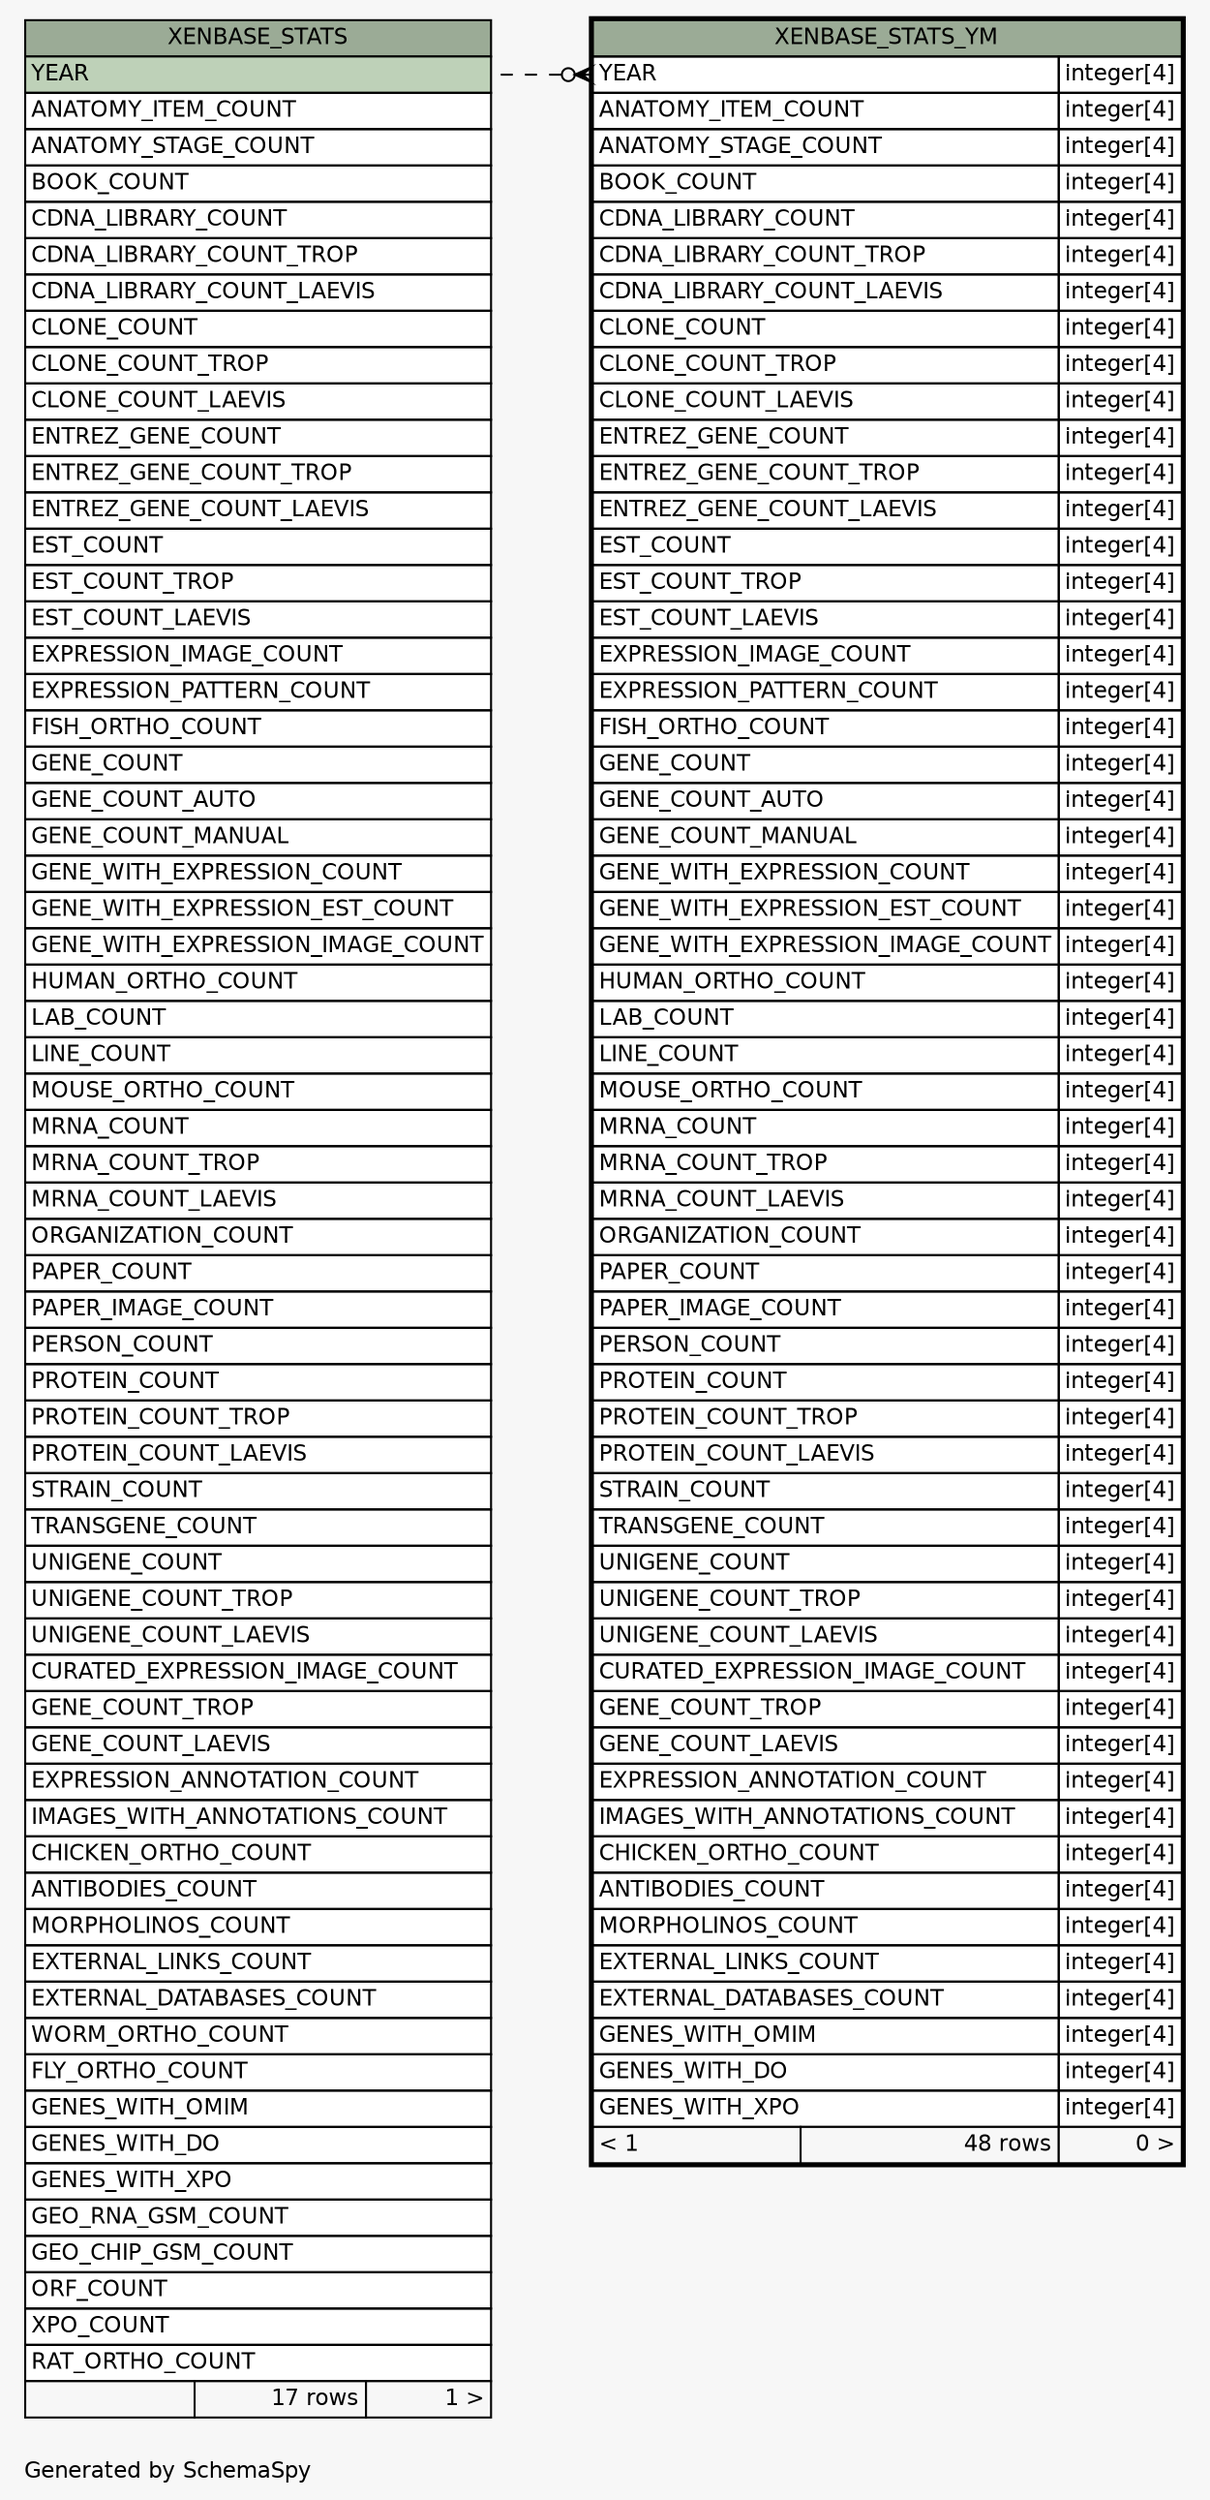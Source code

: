 // dot 2.38.0 on Windows 10 10.0
// SchemaSpy rev Unknown
digraph "impliedTwoDegreesRelationshipsDiagram" {
  graph [
    rankdir="RL"
    bgcolor="#f7f7f7"
    label="\nGenerated by SchemaSpy"
    labeljust="l"
    nodesep="0.18"
    ranksep="0.46"
    fontname="Helvetica"
    fontsize="11"
  ];
  node [
    fontname="Helvetica"
    fontsize="11"
    shape="plaintext"
  ];
  edge [
    arrowsize="0.8"
  ];
  "XENBASE_STATS_YM":"YEAR":w -> "XENBASE_STATS":"YEAR":e [arrowhead=none dir=back arrowtail=crowodot style=dashed];
  "XENBASE_STATS" [
    label=<
    <TABLE BORDER="0" CELLBORDER="1" CELLSPACING="0" BGCOLOR="#ffffff">
      <TR><TD COLSPAN="3" BGCOLOR="#9bab96" ALIGN="CENTER">XENBASE_STATS</TD></TR>
      <TR><TD PORT="YEAR" COLSPAN="3" BGCOLOR="#bed1b8" ALIGN="LEFT">YEAR</TD></TR>
      <TR><TD PORT="ANATOMY_ITEM_COUNT" COLSPAN="3" ALIGN="LEFT">ANATOMY_ITEM_COUNT</TD></TR>
      <TR><TD PORT="ANATOMY_STAGE_COUNT" COLSPAN="3" ALIGN="LEFT">ANATOMY_STAGE_COUNT</TD></TR>
      <TR><TD PORT="BOOK_COUNT" COLSPAN="3" ALIGN="LEFT">BOOK_COUNT</TD></TR>
      <TR><TD PORT="CDNA_LIBRARY_COUNT" COLSPAN="3" ALIGN="LEFT">CDNA_LIBRARY_COUNT</TD></TR>
      <TR><TD PORT="CDNA_LIBRARY_COUNT_TROP" COLSPAN="3" ALIGN="LEFT">CDNA_LIBRARY_COUNT_TROP</TD></TR>
      <TR><TD PORT="CDNA_LIBRARY_COUNT_LAEVIS" COLSPAN="3" ALIGN="LEFT">CDNA_LIBRARY_COUNT_LAEVIS</TD></TR>
      <TR><TD PORT="CLONE_COUNT" COLSPAN="3" ALIGN="LEFT">CLONE_COUNT</TD></TR>
      <TR><TD PORT="CLONE_COUNT_TROP" COLSPAN="3" ALIGN="LEFT">CLONE_COUNT_TROP</TD></TR>
      <TR><TD PORT="CLONE_COUNT_LAEVIS" COLSPAN="3" ALIGN="LEFT">CLONE_COUNT_LAEVIS</TD></TR>
      <TR><TD PORT="ENTREZ_GENE_COUNT" COLSPAN="3" ALIGN="LEFT">ENTREZ_GENE_COUNT</TD></TR>
      <TR><TD PORT="ENTREZ_GENE_COUNT_TROP" COLSPAN="3" ALIGN="LEFT">ENTREZ_GENE_COUNT_TROP</TD></TR>
      <TR><TD PORT="ENTREZ_GENE_COUNT_LAEVIS" COLSPAN="3" ALIGN="LEFT">ENTREZ_GENE_COUNT_LAEVIS</TD></TR>
      <TR><TD PORT="EST_COUNT" COLSPAN="3" ALIGN="LEFT">EST_COUNT</TD></TR>
      <TR><TD PORT="EST_COUNT_TROP" COLSPAN="3" ALIGN="LEFT">EST_COUNT_TROP</TD></TR>
      <TR><TD PORT="EST_COUNT_LAEVIS" COLSPAN="3" ALIGN="LEFT">EST_COUNT_LAEVIS</TD></TR>
      <TR><TD PORT="EXPRESSION_IMAGE_COUNT" COLSPAN="3" ALIGN="LEFT">EXPRESSION_IMAGE_COUNT</TD></TR>
      <TR><TD PORT="EXPRESSION_PATTERN_COUNT" COLSPAN="3" ALIGN="LEFT">EXPRESSION_PATTERN_COUNT</TD></TR>
      <TR><TD PORT="FISH_ORTHO_COUNT" COLSPAN="3" ALIGN="LEFT">FISH_ORTHO_COUNT</TD></TR>
      <TR><TD PORT="GENE_COUNT" COLSPAN="3" ALIGN="LEFT">GENE_COUNT</TD></TR>
      <TR><TD PORT="GENE_COUNT_AUTO" COLSPAN="3" ALIGN="LEFT">GENE_COUNT_AUTO</TD></TR>
      <TR><TD PORT="GENE_COUNT_MANUAL" COLSPAN="3" ALIGN="LEFT">GENE_COUNT_MANUAL</TD></TR>
      <TR><TD PORT="GENE_WITH_EXPRESSION_COUNT" COLSPAN="3" ALIGN="LEFT">GENE_WITH_EXPRESSION_COUNT</TD></TR>
      <TR><TD PORT="GENE_WITH_EXPRESSION_EST_COUNT" COLSPAN="3" ALIGN="LEFT">GENE_WITH_EXPRESSION_EST_COUNT</TD></TR>
      <TR><TD PORT="GENE_WITH_EXPRESSION_IMAGE_COUNT" COLSPAN="3" ALIGN="LEFT">GENE_WITH_EXPRESSION_IMAGE_COUNT</TD></TR>
      <TR><TD PORT="HUMAN_ORTHO_COUNT" COLSPAN="3" ALIGN="LEFT">HUMAN_ORTHO_COUNT</TD></TR>
      <TR><TD PORT="LAB_COUNT" COLSPAN="3" ALIGN="LEFT">LAB_COUNT</TD></TR>
      <TR><TD PORT="LINE_COUNT" COLSPAN="3" ALIGN="LEFT">LINE_COUNT</TD></TR>
      <TR><TD PORT="MOUSE_ORTHO_COUNT" COLSPAN="3" ALIGN="LEFT">MOUSE_ORTHO_COUNT</TD></TR>
      <TR><TD PORT="MRNA_COUNT" COLSPAN="3" ALIGN="LEFT">MRNA_COUNT</TD></TR>
      <TR><TD PORT="MRNA_COUNT_TROP" COLSPAN="3" ALIGN="LEFT">MRNA_COUNT_TROP</TD></TR>
      <TR><TD PORT="MRNA_COUNT_LAEVIS" COLSPAN="3" ALIGN="LEFT">MRNA_COUNT_LAEVIS</TD></TR>
      <TR><TD PORT="ORGANIZATION_COUNT" COLSPAN="3" ALIGN="LEFT">ORGANIZATION_COUNT</TD></TR>
      <TR><TD PORT="PAPER_COUNT" COLSPAN="3" ALIGN="LEFT">PAPER_COUNT</TD></TR>
      <TR><TD PORT="PAPER_IMAGE_COUNT" COLSPAN="3" ALIGN="LEFT">PAPER_IMAGE_COUNT</TD></TR>
      <TR><TD PORT="PERSON_COUNT" COLSPAN="3" ALIGN="LEFT">PERSON_COUNT</TD></TR>
      <TR><TD PORT="PROTEIN_COUNT" COLSPAN="3" ALIGN="LEFT">PROTEIN_COUNT</TD></TR>
      <TR><TD PORT="PROTEIN_COUNT_TROP" COLSPAN="3" ALIGN="LEFT">PROTEIN_COUNT_TROP</TD></TR>
      <TR><TD PORT="PROTEIN_COUNT_LAEVIS" COLSPAN="3" ALIGN="LEFT">PROTEIN_COUNT_LAEVIS</TD></TR>
      <TR><TD PORT="STRAIN_COUNT" COLSPAN="3" ALIGN="LEFT">STRAIN_COUNT</TD></TR>
      <TR><TD PORT="TRANSGENE_COUNT" COLSPAN="3" ALIGN="LEFT">TRANSGENE_COUNT</TD></TR>
      <TR><TD PORT="UNIGENE_COUNT" COLSPAN="3" ALIGN="LEFT">UNIGENE_COUNT</TD></TR>
      <TR><TD PORT="UNIGENE_COUNT_TROP" COLSPAN="3" ALIGN="LEFT">UNIGENE_COUNT_TROP</TD></TR>
      <TR><TD PORT="UNIGENE_COUNT_LAEVIS" COLSPAN="3" ALIGN="LEFT">UNIGENE_COUNT_LAEVIS</TD></TR>
      <TR><TD PORT="CURATED_EXPRESSION_IMAGE_COUNT" COLSPAN="3" ALIGN="LEFT">CURATED_EXPRESSION_IMAGE_COUNT</TD></TR>
      <TR><TD PORT="GENE_COUNT_TROP" COLSPAN="3" ALIGN="LEFT">GENE_COUNT_TROP</TD></TR>
      <TR><TD PORT="GENE_COUNT_LAEVIS" COLSPAN="3" ALIGN="LEFT">GENE_COUNT_LAEVIS</TD></TR>
      <TR><TD PORT="EXPRESSION_ANNOTATION_COUNT" COLSPAN="3" ALIGN="LEFT">EXPRESSION_ANNOTATION_COUNT</TD></TR>
      <TR><TD PORT="IMAGES_WITH_ANNOTATIONS_COUNT" COLSPAN="3" ALIGN="LEFT">IMAGES_WITH_ANNOTATIONS_COUNT</TD></TR>
      <TR><TD PORT="CHICKEN_ORTHO_COUNT" COLSPAN="3" ALIGN="LEFT">CHICKEN_ORTHO_COUNT</TD></TR>
      <TR><TD PORT="ANTIBODIES_COUNT" COLSPAN="3" ALIGN="LEFT">ANTIBODIES_COUNT</TD></TR>
      <TR><TD PORT="MORPHOLINOS_COUNT" COLSPAN="3" ALIGN="LEFT">MORPHOLINOS_COUNT</TD></TR>
      <TR><TD PORT="EXTERNAL_LINKS_COUNT" COLSPAN="3" ALIGN="LEFT">EXTERNAL_LINKS_COUNT</TD></TR>
      <TR><TD PORT="EXTERNAL_DATABASES_COUNT" COLSPAN="3" ALIGN="LEFT">EXTERNAL_DATABASES_COUNT</TD></TR>
      <TR><TD PORT="WORM_ORTHO_COUNT" COLSPAN="3" ALIGN="LEFT">WORM_ORTHO_COUNT</TD></TR>
      <TR><TD PORT="FLY_ORTHO_COUNT" COLSPAN="3" ALIGN="LEFT">FLY_ORTHO_COUNT</TD></TR>
      <TR><TD PORT="GENES_WITH_OMIM" COLSPAN="3" ALIGN="LEFT">GENES_WITH_OMIM</TD></TR>
      <TR><TD PORT="GENES_WITH_DO" COLSPAN="3" ALIGN="LEFT">GENES_WITH_DO</TD></TR>
      <TR><TD PORT="GENES_WITH_XPO" COLSPAN="3" ALIGN="LEFT">GENES_WITH_XPO</TD></TR>
      <TR><TD PORT="GEO_RNA_GSM_COUNT" COLSPAN="3" ALIGN="LEFT">GEO_RNA_GSM_COUNT</TD></TR>
      <TR><TD PORT="GEO_CHIP_GSM_COUNT" COLSPAN="3" ALIGN="LEFT">GEO_CHIP_GSM_COUNT</TD></TR>
      <TR><TD PORT="ORF_COUNT" COLSPAN="3" ALIGN="LEFT">ORF_COUNT</TD></TR>
      <TR><TD PORT="XPO_COUNT" COLSPAN="3" ALIGN="LEFT">XPO_COUNT</TD></TR>
      <TR><TD PORT="RAT_ORTHO_COUNT" COLSPAN="3" ALIGN="LEFT">RAT_ORTHO_COUNT</TD></TR>
      <TR><TD ALIGN="LEFT" BGCOLOR="#f7f7f7">  </TD><TD ALIGN="RIGHT" BGCOLOR="#f7f7f7">17 rows</TD><TD ALIGN="RIGHT" BGCOLOR="#f7f7f7">1 &gt;</TD></TR>
    </TABLE>>
    URL="XENBASE_STATS.html"
    tooltip="XENBASE_STATS"
  ];
  "XENBASE_STATS_YM" [
    label=<
    <TABLE BORDER="2" CELLBORDER="1" CELLSPACING="0" BGCOLOR="#ffffff">
      <TR><TD COLSPAN="3" BGCOLOR="#9bab96" ALIGN="CENTER">XENBASE_STATS_YM</TD></TR>
      <TR><TD PORT="YEAR" COLSPAN="2" ALIGN="LEFT">YEAR</TD><TD PORT="YEAR.type" ALIGN="LEFT">integer[4]</TD></TR>
      <TR><TD PORT="ANATOMY_ITEM_COUNT" COLSPAN="2" ALIGN="LEFT">ANATOMY_ITEM_COUNT</TD><TD PORT="ANATOMY_ITEM_COUNT.type" ALIGN="LEFT">integer[4]</TD></TR>
      <TR><TD PORT="ANATOMY_STAGE_COUNT" COLSPAN="2" ALIGN="LEFT">ANATOMY_STAGE_COUNT</TD><TD PORT="ANATOMY_STAGE_COUNT.type" ALIGN="LEFT">integer[4]</TD></TR>
      <TR><TD PORT="BOOK_COUNT" COLSPAN="2" ALIGN="LEFT">BOOK_COUNT</TD><TD PORT="BOOK_COUNT.type" ALIGN="LEFT">integer[4]</TD></TR>
      <TR><TD PORT="CDNA_LIBRARY_COUNT" COLSPAN="2" ALIGN="LEFT">CDNA_LIBRARY_COUNT</TD><TD PORT="CDNA_LIBRARY_COUNT.type" ALIGN="LEFT">integer[4]</TD></TR>
      <TR><TD PORT="CDNA_LIBRARY_COUNT_TROP" COLSPAN="2" ALIGN="LEFT">CDNA_LIBRARY_COUNT_TROP</TD><TD PORT="CDNA_LIBRARY_COUNT_TROP.type" ALIGN="LEFT">integer[4]</TD></TR>
      <TR><TD PORT="CDNA_LIBRARY_COUNT_LAEVIS" COLSPAN="2" ALIGN="LEFT">CDNA_LIBRARY_COUNT_LAEVIS</TD><TD PORT="CDNA_LIBRARY_COUNT_LAEVIS.type" ALIGN="LEFT">integer[4]</TD></TR>
      <TR><TD PORT="CLONE_COUNT" COLSPAN="2" ALIGN="LEFT">CLONE_COUNT</TD><TD PORT="CLONE_COUNT.type" ALIGN="LEFT">integer[4]</TD></TR>
      <TR><TD PORT="CLONE_COUNT_TROP" COLSPAN="2" ALIGN="LEFT">CLONE_COUNT_TROP</TD><TD PORT="CLONE_COUNT_TROP.type" ALIGN="LEFT">integer[4]</TD></TR>
      <TR><TD PORT="CLONE_COUNT_LAEVIS" COLSPAN="2" ALIGN="LEFT">CLONE_COUNT_LAEVIS</TD><TD PORT="CLONE_COUNT_LAEVIS.type" ALIGN="LEFT">integer[4]</TD></TR>
      <TR><TD PORT="ENTREZ_GENE_COUNT" COLSPAN="2" ALIGN="LEFT">ENTREZ_GENE_COUNT</TD><TD PORT="ENTREZ_GENE_COUNT.type" ALIGN="LEFT">integer[4]</TD></TR>
      <TR><TD PORT="ENTREZ_GENE_COUNT_TROP" COLSPAN="2" ALIGN="LEFT">ENTREZ_GENE_COUNT_TROP</TD><TD PORT="ENTREZ_GENE_COUNT_TROP.type" ALIGN="LEFT">integer[4]</TD></TR>
      <TR><TD PORT="ENTREZ_GENE_COUNT_LAEVIS" COLSPAN="2" ALIGN="LEFT">ENTREZ_GENE_COUNT_LAEVIS</TD><TD PORT="ENTREZ_GENE_COUNT_LAEVIS.type" ALIGN="LEFT">integer[4]</TD></TR>
      <TR><TD PORT="EST_COUNT" COLSPAN="2" ALIGN="LEFT">EST_COUNT</TD><TD PORT="EST_COUNT.type" ALIGN="LEFT">integer[4]</TD></TR>
      <TR><TD PORT="EST_COUNT_TROP" COLSPAN="2" ALIGN="LEFT">EST_COUNT_TROP</TD><TD PORT="EST_COUNT_TROP.type" ALIGN="LEFT">integer[4]</TD></TR>
      <TR><TD PORT="EST_COUNT_LAEVIS" COLSPAN="2" ALIGN="LEFT">EST_COUNT_LAEVIS</TD><TD PORT="EST_COUNT_LAEVIS.type" ALIGN="LEFT">integer[4]</TD></TR>
      <TR><TD PORT="EXPRESSION_IMAGE_COUNT" COLSPAN="2" ALIGN="LEFT">EXPRESSION_IMAGE_COUNT</TD><TD PORT="EXPRESSION_IMAGE_COUNT.type" ALIGN="LEFT">integer[4]</TD></TR>
      <TR><TD PORT="EXPRESSION_PATTERN_COUNT" COLSPAN="2" ALIGN="LEFT">EXPRESSION_PATTERN_COUNT</TD><TD PORT="EXPRESSION_PATTERN_COUNT.type" ALIGN="LEFT">integer[4]</TD></TR>
      <TR><TD PORT="FISH_ORTHO_COUNT" COLSPAN="2" ALIGN="LEFT">FISH_ORTHO_COUNT</TD><TD PORT="FISH_ORTHO_COUNT.type" ALIGN="LEFT">integer[4]</TD></TR>
      <TR><TD PORT="GENE_COUNT" COLSPAN="2" ALIGN="LEFT">GENE_COUNT</TD><TD PORT="GENE_COUNT.type" ALIGN="LEFT">integer[4]</TD></TR>
      <TR><TD PORT="GENE_COUNT_AUTO" COLSPAN="2" ALIGN="LEFT">GENE_COUNT_AUTO</TD><TD PORT="GENE_COUNT_AUTO.type" ALIGN="LEFT">integer[4]</TD></TR>
      <TR><TD PORT="GENE_COUNT_MANUAL" COLSPAN="2" ALIGN="LEFT">GENE_COUNT_MANUAL</TD><TD PORT="GENE_COUNT_MANUAL.type" ALIGN="LEFT">integer[4]</TD></TR>
      <TR><TD PORT="GENE_WITH_EXPRESSION_COUNT" COLSPAN="2" ALIGN="LEFT">GENE_WITH_EXPRESSION_COUNT</TD><TD PORT="GENE_WITH_EXPRESSION_COUNT.type" ALIGN="LEFT">integer[4]</TD></TR>
      <TR><TD PORT="GENE_WITH_EXPRESSION_EST_COUNT" COLSPAN="2" ALIGN="LEFT">GENE_WITH_EXPRESSION_EST_COUNT</TD><TD PORT="GENE_WITH_EXPRESSION_EST_COUNT.type" ALIGN="LEFT">integer[4]</TD></TR>
      <TR><TD PORT="GENE_WITH_EXPRESSION_IMAGE_COUNT" COLSPAN="2" ALIGN="LEFT">GENE_WITH_EXPRESSION_IMAGE_COUNT</TD><TD PORT="GENE_WITH_EXPRESSION_IMAGE_COUNT.type" ALIGN="LEFT">integer[4]</TD></TR>
      <TR><TD PORT="HUMAN_ORTHO_COUNT" COLSPAN="2" ALIGN="LEFT">HUMAN_ORTHO_COUNT</TD><TD PORT="HUMAN_ORTHO_COUNT.type" ALIGN="LEFT">integer[4]</TD></TR>
      <TR><TD PORT="LAB_COUNT" COLSPAN="2" ALIGN="LEFT">LAB_COUNT</TD><TD PORT="LAB_COUNT.type" ALIGN="LEFT">integer[4]</TD></TR>
      <TR><TD PORT="LINE_COUNT" COLSPAN="2" ALIGN="LEFT">LINE_COUNT</TD><TD PORT="LINE_COUNT.type" ALIGN="LEFT">integer[4]</TD></TR>
      <TR><TD PORT="MOUSE_ORTHO_COUNT" COLSPAN="2" ALIGN="LEFT">MOUSE_ORTHO_COUNT</TD><TD PORT="MOUSE_ORTHO_COUNT.type" ALIGN="LEFT">integer[4]</TD></TR>
      <TR><TD PORT="MRNA_COUNT" COLSPAN="2" ALIGN="LEFT">MRNA_COUNT</TD><TD PORT="MRNA_COUNT.type" ALIGN="LEFT">integer[4]</TD></TR>
      <TR><TD PORT="MRNA_COUNT_TROP" COLSPAN="2" ALIGN="LEFT">MRNA_COUNT_TROP</TD><TD PORT="MRNA_COUNT_TROP.type" ALIGN="LEFT">integer[4]</TD></TR>
      <TR><TD PORT="MRNA_COUNT_LAEVIS" COLSPAN="2" ALIGN="LEFT">MRNA_COUNT_LAEVIS</TD><TD PORT="MRNA_COUNT_LAEVIS.type" ALIGN="LEFT">integer[4]</TD></TR>
      <TR><TD PORT="ORGANIZATION_COUNT" COLSPAN="2" ALIGN="LEFT">ORGANIZATION_COUNT</TD><TD PORT="ORGANIZATION_COUNT.type" ALIGN="LEFT">integer[4]</TD></TR>
      <TR><TD PORT="PAPER_COUNT" COLSPAN="2" ALIGN="LEFT">PAPER_COUNT</TD><TD PORT="PAPER_COUNT.type" ALIGN="LEFT">integer[4]</TD></TR>
      <TR><TD PORT="PAPER_IMAGE_COUNT" COLSPAN="2" ALIGN="LEFT">PAPER_IMAGE_COUNT</TD><TD PORT="PAPER_IMAGE_COUNT.type" ALIGN="LEFT">integer[4]</TD></TR>
      <TR><TD PORT="PERSON_COUNT" COLSPAN="2" ALIGN="LEFT">PERSON_COUNT</TD><TD PORT="PERSON_COUNT.type" ALIGN="LEFT">integer[4]</TD></TR>
      <TR><TD PORT="PROTEIN_COUNT" COLSPAN="2" ALIGN="LEFT">PROTEIN_COUNT</TD><TD PORT="PROTEIN_COUNT.type" ALIGN="LEFT">integer[4]</TD></TR>
      <TR><TD PORT="PROTEIN_COUNT_TROP" COLSPAN="2" ALIGN="LEFT">PROTEIN_COUNT_TROP</TD><TD PORT="PROTEIN_COUNT_TROP.type" ALIGN="LEFT">integer[4]</TD></TR>
      <TR><TD PORT="PROTEIN_COUNT_LAEVIS" COLSPAN="2" ALIGN="LEFT">PROTEIN_COUNT_LAEVIS</TD><TD PORT="PROTEIN_COUNT_LAEVIS.type" ALIGN="LEFT">integer[4]</TD></TR>
      <TR><TD PORT="STRAIN_COUNT" COLSPAN="2" ALIGN="LEFT">STRAIN_COUNT</TD><TD PORT="STRAIN_COUNT.type" ALIGN="LEFT">integer[4]</TD></TR>
      <TR><TD PORT="TRANSGENE_COUNT" COLSPAN="2" ALIGN="LEFT">TRANSGENE_COUNT</TD><TD PORT="TRANSGENE_COUNT.type" ALIGN="LEFT">integer[4]</TD></TR>
      <TR><TD PORT="UNIGENE_COUNT" COLSPAN="2" ALIGN="LEFT">UNIGENE_COUNT</TD><TD PORT="UNIGENE_COUNT.type" ALIGN="LEFT">integer[4]</TD></TR>
      <TR><TD PORT="UNIGENE_COUNT_TROP" COLSPAN="2" ALIGN="LEFT">UNIGENE_COUNT_TROP</TD><TD PORT="UNIGENE_COUNT_TROP.type" ALIGN="LEFT">integer[4]</TD></TR>
      <TR><TD PORT="UNIGENE_COUNT_LAEVIS" COLSPAN="2" ALIGN="LEFT">UNIGENE_COUNT_LAEVIS</TD><TD PORT="UNIGENE_COUNT_LAEVIS.type" ALIGN="LEFT">integer[4]</TD></TR>
      <TR><TD PORT="CURATED_EXPRESSION_IMAGE_COUNT" COLSPAN="2" ALIGN="LEFT">CURATED_EXPRESSION_IMAGE_COUNT</TD><TD PORT="CURATED_EXPRESSION_IMAGE_COUNT.type" ALIGN="LEFT">integer[4]</TD></TR>
      <TR><TD PORT="GENE_COUNT_TROP" COLSPAN="2" ALIGN="LEFT">GENE_COUNT_TROP</TD><TD PORT="GENE_COUNT_TROP.type" ALIGN="LEFT">integer[4]</TD></TR>
      <TR><TD PORT="GENE_COUNT_LAEVIS" COLSPAN="2" ALIGN="LEFT">GENE_COUNT_LAEVIS</TD><TD PORT="GENE_COUNT_LAEVIS.type" ALIGN="LEFT">integer[4]</TD></TR>
      <TR><TD PORT="EXPRESSION_ANNOTATION_COUNT" COLSPAN="2" ALIGN="LEFT">EXPRESSION_ANNOTATION_COUNT</TD><TD PORT="EXPRESSION_ANNOTATION_COUNT.type" ALIGN="LEFT">integer[4]</TD></TR>
      <TR><TD PORT="IMAGES_WITH_ANNOTATIONS_COUNT" COLSPAN="2" ALIGN="LEFT">IMAGES_WITH_ANNOTATIONS_COUNT</TD><TD PORT="IMAGES_WITH_ANNOTATIONS_COUNT.type" ALIGN="LEFT">integer[4]</TD></TR>
      <TR><TD PORT="CHICKEN_ORTHO_COUNT" COLSPAN="2" ALIGN="LEFT">CHICKEN_ORTHO_COUNT</TD><TD PORT="CHICKEN_ORTHO_COUNT.type" ALIGN="LEFT">integer[4]</TD></TR>
      <TR><TD PORT="ANTIBODIES_COUNT" COLSPAN="2" ALIGN="LEFT">ANTIBODIES_COUNT</TD><TD PORT="ANTIBODIES_COUNT.type" ALIGN="LEFT">integer[4]</TD></TR>
      <TR><TD PORT="MORPHOLINOS_COUNT" COLSPAN="2" ALIGN="LEFT">MORPHOLINOS_COUNT</TD><TD PORT="MORPHOLINOS_COUNT.type" ALIGN="LEFT">integer[4]</TD></TR>
      <TR><TD PORT="EXTERNAL_LINKS_COUNT" COLSPAN="2" ALIGN="LEFT">EXTERNAL_LINKS_COUNT</TD><TD PORT="EXTERNAL_LINKS_COUNT.type" ALIGN="LEFT">integer[4]</TD></TR>
      <TR><TD PORT="EXTERNAL_DATABASES_COUNT" COLSPAN="2" ALIGN="LEFT">EXTERNAL_DATABASES_COUNT</TD><TD PORT="EXTERNAL_DATABASES_COUNT.type" ALIGN="LEFT">integer[4]</TD></TR>
      <TR><TD PORT="GENES_WITH_OMIM" COLSPAN="2" ALIGN="LEFT">GENES_WITH_OMIM</TD><TD PORT="GENES_WITH_OMIM.type" ALIGN="LEFT">integer[4]</TD></TR>
      <TR><TD PORT="GENES_WITH_DO" COLSPAN="2" ALIGN="LEFT">GENES_WITH_DO</TD><TD PORT="GENES_WITH_DO.type" ALIGN="LEFT">integer[4]</TD></TR>
      <TR><TD PORT="GENES_WITH_XPO" COLSPAN="2" ALIGN="LEFT">GENES_WITH_XPO</TD><TD PORT="GENES_WITH_XPO.type" ALIGN="LEFT">integer[4]</TD></TR>
      <TR><TD ALIGN="LEFT" BGCOLOR="#f7f7f7">&lt; 1</TD><TD ALIGN="RIGHT" BGCOLOR="#f7f7f7">48 rows</TD><TD ALIGN="RIGHT" BGCOLOR="#f7f7f7">0 &gt;</TD></TR>
    </TABLE>>
    URL="XENBASE_STATS_YM.html"
    tooltip="XENBASE_STATS_YM"
  ];
}
